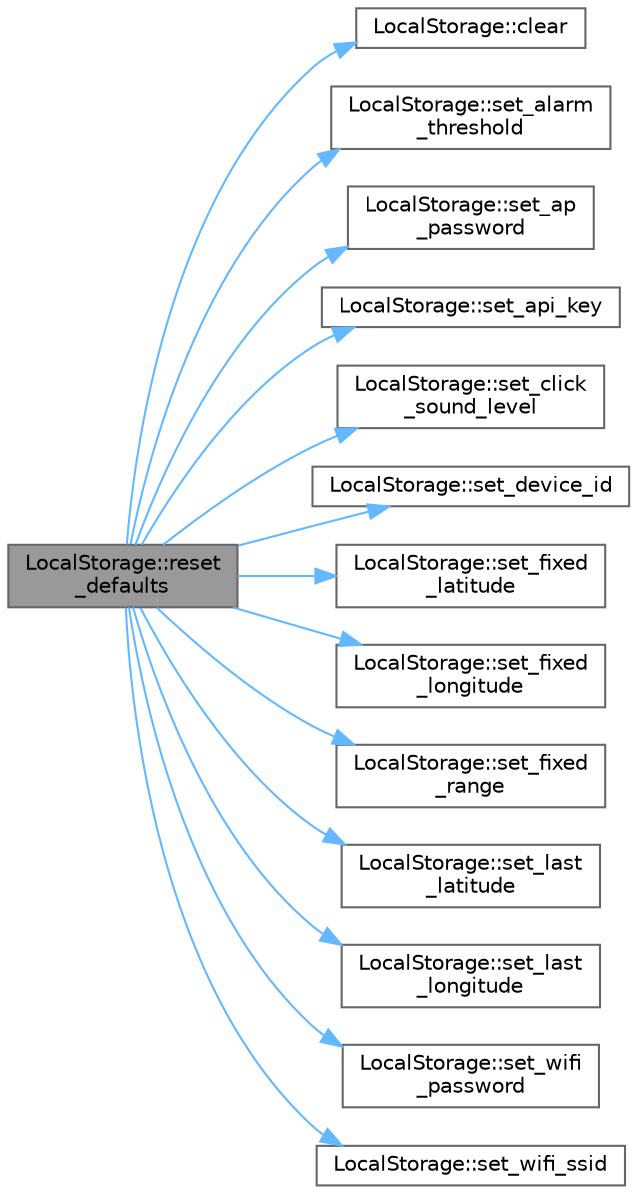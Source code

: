 digraph "LocalStorage::reset_defaults"
{
 // LATEX_PDF_SIZE
  bgcolor="transparent";
  edge [fontname=Helvetica,fontsize=10,labelfontname=Helvetica,labelfontsize=10];
  node [fontname=Helvetica,fontsize=10,shape=box,height=0.2,width=0.4];
  rankdir="LR";
  Node1 [id="Node000001",label="LocalStorage::reset\l_defaults",height=0.2,width=0.4,color="gray40", fillcolor="grey60", style="filled", fontcolor="black",tooltip=" "];
  Node1 -> Node2 [id="edge1_Node000001_Node000002",color="steelblue1",style="solid",tooltip=" "];
  Node2 [id="Node000002",label="LocalStorage::clear",height=0.2,width=0.4,color="grey40", fillcolor="white", style="filled",URL="$class_local_storage.html#abf645efa025a556a3188b42d5f5590fe",tooltip=" "];
  Node1 -> Node3 [id="edge2_Node000001_Node000003",color="steelblue1",style="solid",tooltip=" "];
  Node3 [id="Node000003",label="LocalStorage::set_alarm\l_threshold",height=0.2,width=0.4,color="grey40", fillcolor="white", style="filled",URL="$class_local_storage.html#a5f226cd5489714cd4b22e6341e454469",tooltip=" "];
  Node1 -> Node4 [id="edge3_Node000001_Node000004",color="steelblue1",style="solid",tooltip=" "];
  Node4 [id="Node000004",label="LocalStorage::set_ap\l_password",height=0.2,width=0.4,color="grey40", fillcolor="white", style="filled",URL="$class_local_storage.html#a22ccb69bc387bdfeea837a8f5f1456e1",tooltip=" "];
  Node1 -> Node5 [id="edge4_Node000001_Node000005",color="steelblue1",style="solid",tooltip=" "];
  Node5 [id="Node000005",label="LocalStorage::set_api_key",height=0.2,width=0.4,color="grey40", fillcolor="white", style="filled",URL="$class_local_storage.html#a0c0380d90c7cd50702c203c00254cc7a",tooltip=" "];
  Node1 -> Node6 [id="edge5_Node000001_Node000006",color="steelblue1",style="solid",tooltip=" "];
  Node6 [id="Node000006",label="LocalStorage::set_click\l_sound_level",height=0.2,width=0.4,color="grey40", fillcolor="white", style="filled",URL="$class_local_storage.html#a9a902bca0c91533e4bb39c5d57bac78d",tooltip=" "];
  Node1 -> Node7 [id="edge6_Node000001_Node000007",color="steelblue1",style="solid",tooltip=" "];
  Node7 [id="Node000007",label="LocalStorage::set_device_id",height=0.2,width=0.4,color="grey40", fillcolor="white", style="filled",URL="$class_local_storage.html#a5b975387d77a0d68a0eae66ce9f265df",tooltip=" "];
  Node1 -> Node8 [id="edge7_Node000001_Node000008",color="steelblue1",style="solid",tooltip=" "];
  Node8 [id="Node000008",label="LocalStorage::set_fixed\l_latitude",height=0.2,width=0.4,color="grey40", fillcolor="white", style="filled",URL="$class_local_storage.html#a85feeba95879976c5b32d0e31a1cb0c3",tooltip=" "];
  Node1 -> Node9 [id="edge8_Node000001_Node000009",color="steelblue1",style="solid",tooltip=" "];
  Node9 [id="Node000009",label="LocalStorage::set_fixed\l_longitude",height=0.2,width=0.4,color="grey40", fillcolor="white", style="filled",URL="$class_local_storage.html#aece6d66d88334ec1d56123af1e30beec",tooltip=" "];
  Node1 -> Node10 [id="edge9_Node000001_Node000010",color="steelblue1",style="solid",tooltip=" "];
  Node10 [id="Node000010",label="LocalStorage::set_fixed\l_range",height=0.2,width=0.4,color="grey40", fillcolor="white", style="filled",URL="$class_local_storage.html#a90854142e6b8517446157c21889903a9",tooltip=" "];
  Node1 -> Node11 [id="edge10_Node000001_Node000011",color="steelblue1",style="solid",tooltip=" "];
  Node11 [id="Node000011",label="LocalStorage::set_last\l_latitude",height=0.2,width=0.4,color="grey40", fillcolor="white", style="filled",URL="$class_local_storage.html#a61222cf72160eb65fe14a84ee43052bb",tooltip=" "];
  Node1 -> Node12 [id="edge11_Node000001_Node000012",color="steelblue1",style="solid",tooltip=" "];
  Node12 [id="Node000012",label="LocalStorage::set_last\l_longitude",height=0.2,width=0.4,color="grey40", fillcolor="white", style="filled",URL="$class_local_storage.html#a30925c71296c99004645906c9dabfc9d",tooltip=" "];
  Node1 -> Node13 [id="edge12_Node000001_Node000013",color="steelblue1",style="solid",tooltip=" "];
  Node13 [id="Node000013",label="LocalStorage::set_wifi\l_password",height=0.2,width=0.4,color="grey40", fillcolor="white", style="filled",URL="$class_local_storage.html#a36a08d7042318aafd9a89e5e47d16218",tooltip=" "];
  Node1 -> Node14 [id="edge13_Node000001_Node000014",color="steelblue1",style="solid",tooltip=" "];
  Node14 [id="Node000014",label="LocalStorage::set_wifi_ssid",height=0.2,width=0.4,color="grey40", fillcolor="white", style="filled",URL="$class_local_storage.html#a89834da9be662b2881d56b78bc72035e",tooltip=" "];
}
